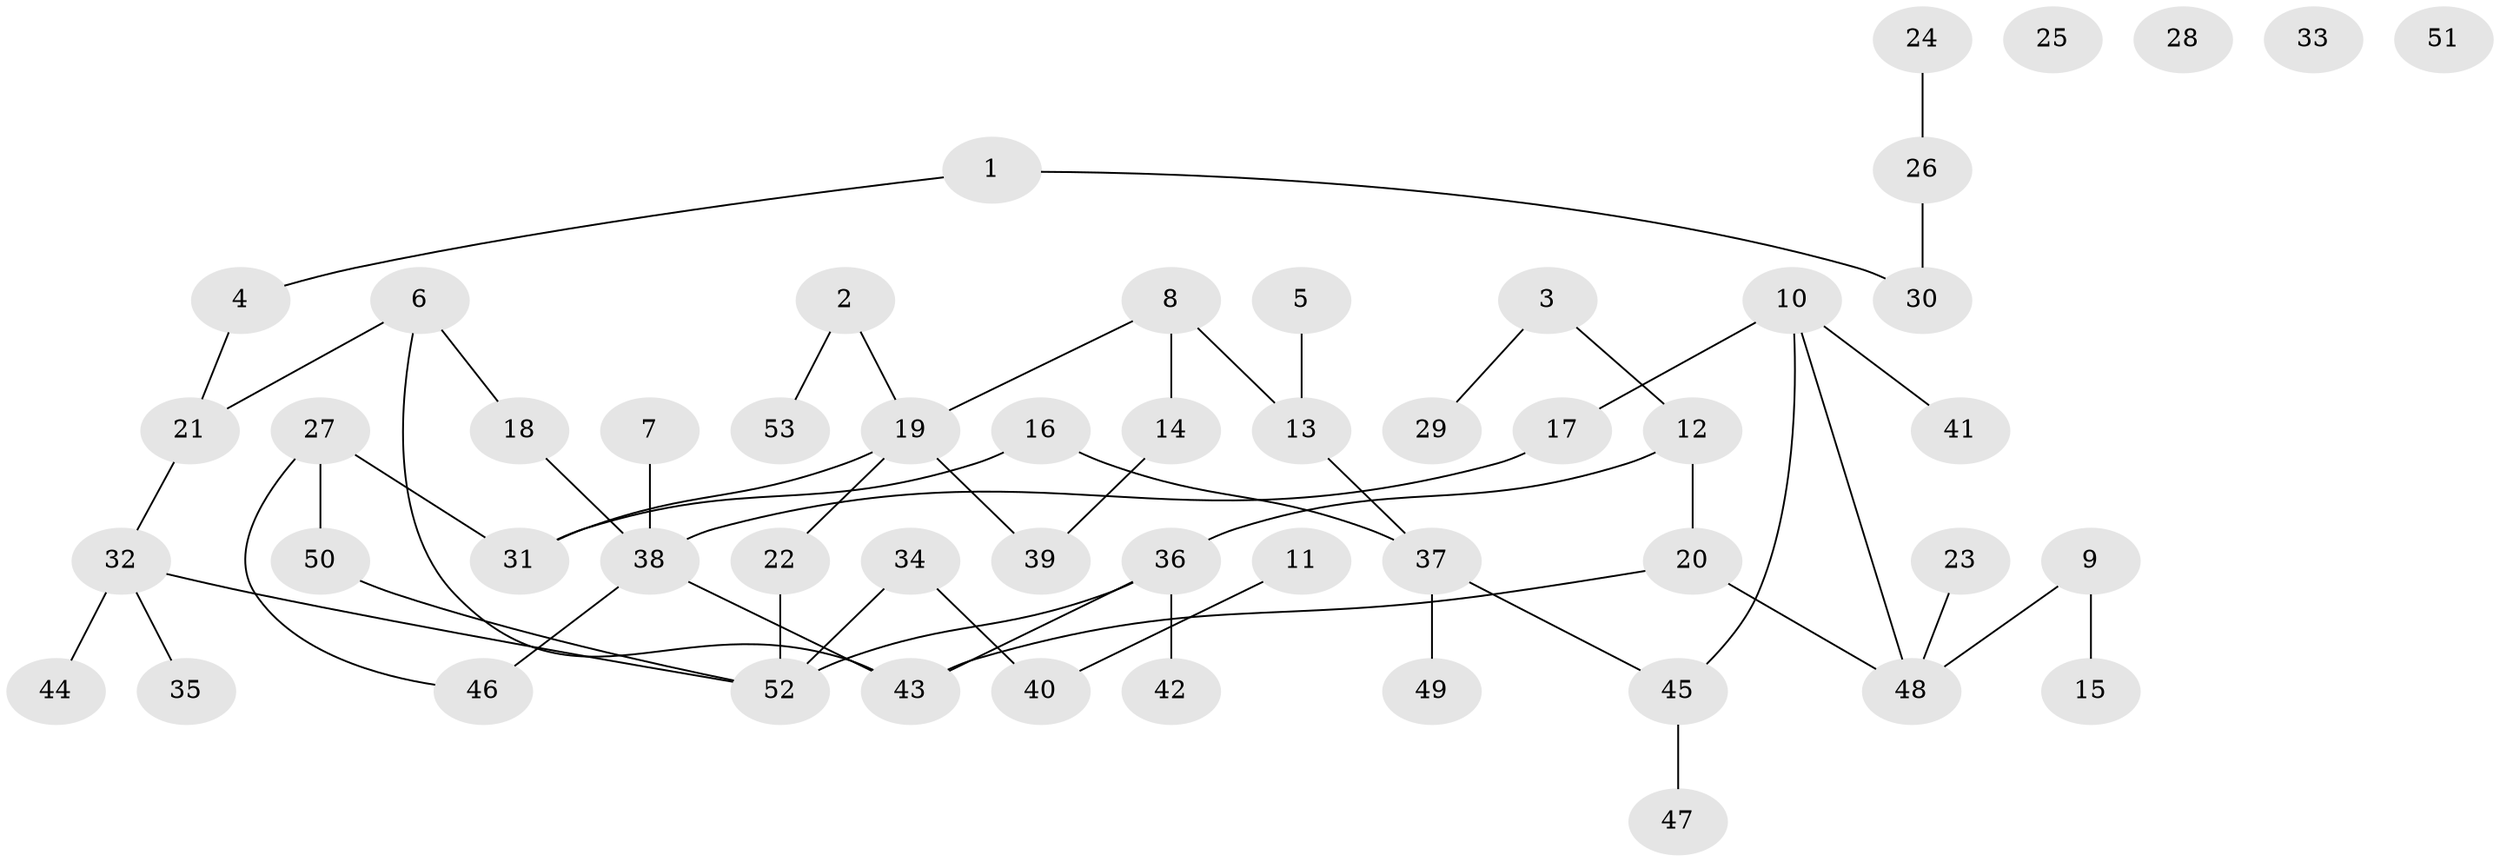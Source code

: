 // Generated by graph-tools (version 1.1) at 2025/49/03/09/25 03:49:07]
// undirected, 53 vertices, 57 edges
graph export_dot {
graph [start="1"]
  node [color=gray90,style=filled];
  1;
  2;
  3;
  4;
  5;
  6;
  7;
  8;
  9;
  10;
  11;
  12;
  13;
  14;
  15;
  16;
  17;
  18;
  19;
  20;
  21;
  22;
  23;
  24;
  25;
  26;
  27;
  28;
  29;
  30;
  31;
  32;
  33;
  34;
  35;
  36;
  37;
  38;
  39;
  40;
  41;
  42;
  43;
  44;
  45;
  46;
  47;
  48;
  49;
  50;
  51;
  52;
  53;
  1 -- 4;
  1 -- 30;
  2 -- 19;
  2 -- 53;
  3 -- 12;
  3 -- 29;
  4 -- 21;
  5 -- 13;
  6 -- 18;
  6 -- 21;
  6 -- 43;
  7 -- 38;
  8 -- 13;
  8 -- 14;
  8 -- 19;
  9 -- 15;
  9 -- 48;
  10 -- 17;
  10 -- 41;
  10 -- 45;
  10 -- 48;
  11 -- 40;
  12 -- 20;
  12 -- 36;
  13 -- 37;
  14 -- 39;
  16 -- 31;
  16 -- 37;
  17 -- 38;
  18 -- 38;
  19 -- 22;
  19 -- 31;
  19 -- 39;
  20 -- 43;
  20 -- 48;
  21 -- 32;
  22 -- 52;
  23 -- 48;
  24 -- 26;
  26 -- 30;
  27 -- 31;
  27 -- 46;
  27 -- 50;
  32 -- 35;
  32 -- 44;
  32 -- 52;
  34 -- 40;
  34 -- 52;
  36 -- 42;
  36 -- 43;
  36 -- 52;
  37 -- 45;
  37 -- 49;
  38 -- 43;
  38 -- 46;
  45 -- 47;
  50 -- 52;
}
